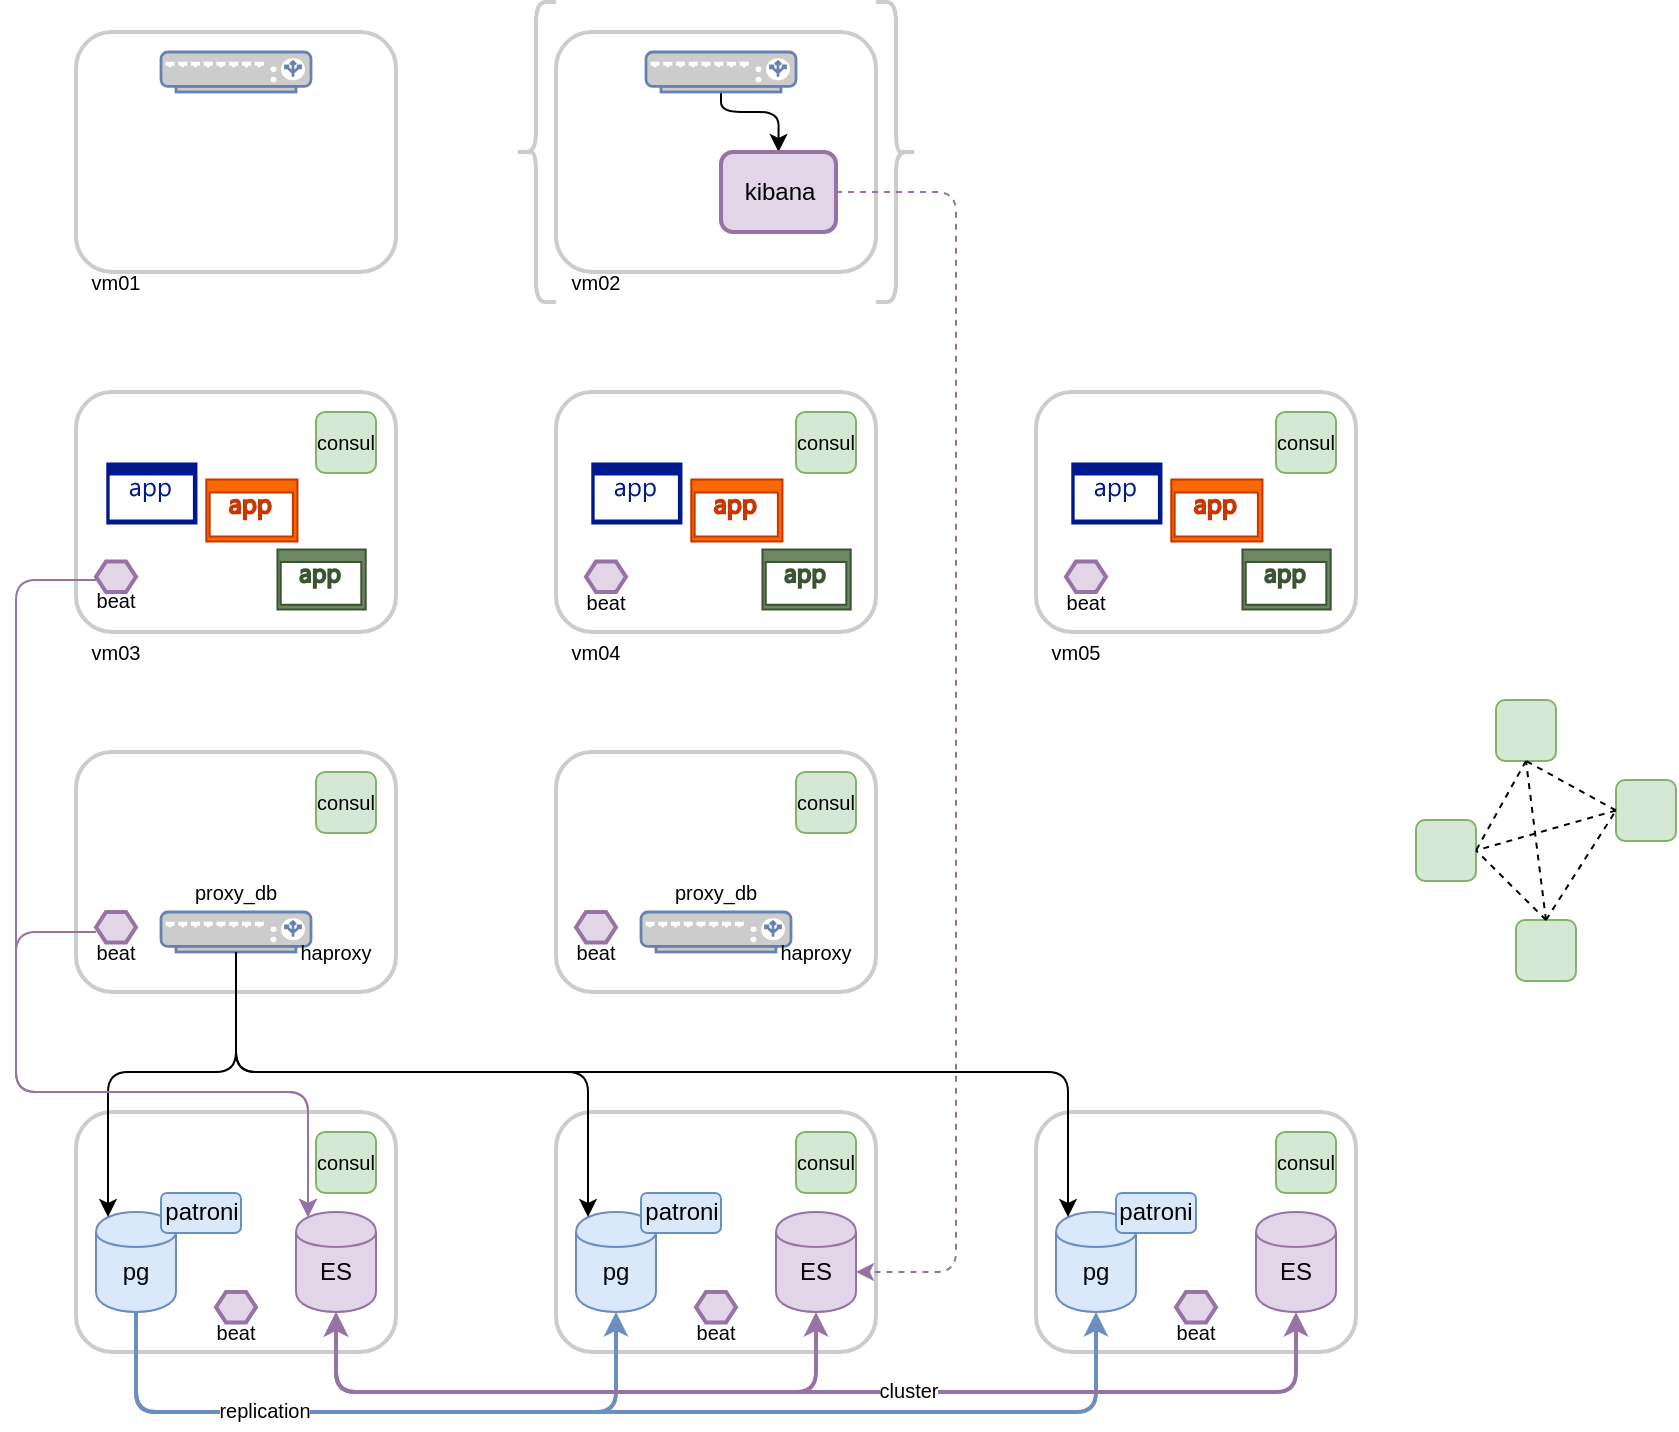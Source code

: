 <mxfile version="13.1.1" type="github">
  <diagram name="Page-1" id="822b0af5-4adb-64df-f703-e8dfc1f81529">
    <mxGraphModel dx="1303" dy="728" grid="1" gridSize="10" guides="1" tooltips="1" connect="1" arrows="1" fold="1" page="1" pageScale="1" pageWidth="1169" pageHeight="827" background="#ffffff" math="0" shadow="0">
      <root>
        <mxCell id="0" />
        <mxCell id="1" parent="0" />
        <mxCell id="hL3f7U12DdkOKfvxl-o4-4" value="" style="rounded=1;whiteSpace=wrap;html=1;strokeColor=#CCCCCC;strokeWidth=2;" parent="1" vertex="1">
          <mxGeometry x="320" y="80" width="160" height="120" as="geometry" />
        </mxCell>
        <mxCell id="hL3f7U12DdkOKfvxl-o4-8" value="" style="rounded=1;whiteSpace=wrap;html=1;strokeWidth=2;strokeColor=#CCCCCC;" parent="1" vertex="1">
          <mxGeometry x="80" y="80" width="160" height="120" as="geometry" />
        </mxCell>
        <mxCell id="hL3f7U12DdkOKfvxl-o4-9" value="" style="rounded=1;whiteSpace=wrap;html=1;strokeColor=#CCCCCC;strokeWidth=2;" parent="1" vertex="1">
          <mxGeometry x="80" y="260" width="160" height="120" as="geometry" />
        </mxCell>
        <mxCell id="hL3f7U12DdkOKfvxl-o4-10" value="" style="rounded=1;whiteSpace=wrap;html=1;strokeColor=#CCCCCC;strokeWidth=2;" parent="1" vertex="1">
          <mxGeometry x="320" y="260" width="160" height="120" as="geometry" />
        </mxCell>
        <mxCell id="hL3f7U12DdkOKfvxl-o4-11" value="" style="rounded=1;whiteSpace=wrap;html=1;strokeWidth=2;strokeColor=#CCCCCC;" parent="1" vertex="1">
          <mxGeometry x="80" y="440" width="160" height="120" as="geometry" />
        </mxCell>
        <mxCell id="hL3f7U12DdkOKfvxl-o4-13" value="" style="rounded=1;whiteSpace=wrap;html=1;strokeColor=#CCCCCC;strokeWidth=2;" parent="1" vertex="1">
          <mxGeometry x="80" y="620" width="160" height="120" as="geometry" />
        </mxCell>
        <mxCell id="hL3f7U12DdkOKfvxl-o4-14" value="" style="rounded=1;whiteSpace=wrap;html=1;strokeWidth=2;strokeColor=#CCCCCC;" parent="1" vertex="1">
          <mxGeometry x="320" y="620" width="160" height="120" as="geometry" />
        </mxCell>
        <mxCell id="hL3f7U12DdkOKfvxl-o4-15" value="" style="rounded=1;whiteSpace=wrap;html=1;strokeColor=#CCCCCC;strokeWidth=2;" parent="1" vertex="1">
          <mxGeometry x="560" y="620" width="160" height="120" as="geometry" />
        </mxCell>
        <mxCell id="hL3f7U12DdkOKfvxl-o4-18" value="" style="rounded=1;whiteSpace=wrap;html=1;strokeColor=#CCCCCC;strokeWidth=2;" parent="1" vertex="1">
          <mxGeometry x="320" y="440" width="160" height="120" as="geometry" />
        </mxCell>
        <mxCell id="hL3f7U12DdkOKfvxl-o4-28" value="" style="rounded=1;whiteSpace=wrap;html=1;fillColor=#d5e8d4;strokeColor=#82b366;" parent="1" vertex="1">
          <mxGeometry x="200" y="450" width="30" height="30.45" as="geometry" />
        </mxCell>
        <mxCell id="hL3f7U12DdkOKfvxl-o4-30" value="" style="rounded=1;whiteSpace=wrap;html=1;fillColor=#d5e8d4;strokeColor=#82b366;" parent="1" vertex="1">
          <mxGeometry x="440" y="450" width="30" height="30.45" as="geometry" />
        </mxCell>
        <mxCell id="hL3f7U12DdkOKfvxl-o4-31" value="" style="rounded=1;whiteSpace=wrap;html=1;fillColor=#d5e8d4;strokeColor=#82b366;" parent="1" vertex="1">
          <mxGeometry x="440" y="270" width="30" height="30.45" as="geometry" />
        </mxCell>
        <mxCell id="hL3f7U12DdkOKfvxl-o4-32" value="" style="rounded=1;whiteSpace=wrap;html=1;fillColor=#d5e8d4;strokeColor=#82b366;" parent="1" vertex="1">
          <mxGeometry x="200" y="270" width="30" height="30.45" as="geometry" />
        </mxCell>
        <mxCell id="hL3f7U12DdkOKfvxl-o4-33" value="" style="rounded=1;whiteSpace=wrap;html=1;fillColor=#d5e8d4;strokeColor=#82b366;" parent="1" vertex="1">
          <mxGeometry x="200" y="630" width="30" height="30.45" as="geometry" />
        </mxCell>
        <mxCell id="hL3f7U12DdkOKfvxl-o4-34" value="" style="rounded=1;whiteSpace=wrap;html=1;fillColor=#d5e8d4;strokeColor=#82b366;" parent="1" vertex="1">
          <mxGeometry x="440" y="630" width="30" height="30.45" as="geometry" />
        </mxCell>
        <mxCell id="hL3f7U12DdkOKfvxl-o4-35" value="" style="rounded=1;whiteSpace=wrap;html=1;fillColor=#d5e8d4;strokeColor=#82b366;" parent="1" vertex="1">
          <mxGeometry x="680" y="630" width="30" height="30.45" as="geometry" />
        </mxCell>
        <mxCell id="hL3f7U12DdkOKfvxl-o4-36" value="" style="shape=cylinder;whiteSpace=wrap;html=1;boundedLbl=1;backgroundOutline=1;fillColor=#dae8fc;strokeColor=#6c8ebf;" parent="1" vertex="1">
          <mxGeometry x="330" y="670" width="40" height="50" as="geometry" />
        </mxCell>
        <mxCell id="hL3f7U12DdkOKfvxl-o4-37" value="" style="shape=cylinder;whiteSpace=wrap;html=1;boundedLbl=1;backgroundOutline=1;fillColor=#dae8fc;strokeColor=#6c8ebf;" parent="1" vertex="1">
          <mxGeometry x="570" y="670" width="40" height="50" as="geometry" />
        </mxCell>
        <mxCell id="hL3f7U12DdkOKfvxl-o4-59" style="edgeStyle=orthogonalEdgeStyle;rounded=1;orthogonalLoop=1;jettySize=auto;html=1;exitX=0.5;exitY=1;exitDx=0;exitDy=0;entryX=0.5;entryY=1;entryDx=0;entryDy=0;strokeColor=#6c8ebf;strokeWidth=2;fillColor=#dae8fc;" parent="1" source="hL3f7U12DdkOKfvxl-o4-38" target="hL3f7U12DdkOKfvxl-o4-36" edge="1">
          <mxGeometry relative="1" as="geometry">
            <Array as="points">
              <mxPoint x="110" y="770" />
              <mxPoint x="350" y="770" />
            </Array>
          </mxGeometry>
        </mxCell>
        <mxCell id="hL3f7U12DdkOKfvxl-o4-38" value="" style="shape=cylinder;whiteSpace=wrap;html=1;boundedLbl=1;backgroundOutline=1;fillColor=#dae8fc;strokeColor=#6c8ebf;" parent="1" vertex="1">
          <mxGeometry x="90" y="670" width="40" height="50" as="geometry" />
        </mxCell>
        <mxCell id="hL3f7U12DdkOKfvxl-o4-39" value="" style="shape=cylinder;whiteSpace=wrap;html=1;boundedLbl=1;backgroundOutline=1;fillColor=#e1d5e7;strokeColor=#9673a6;" parent="1" vertex="1">
          <mxGeometry x="190" y="670" width="40" height="50" as="geometry" />
        </mxCell>
        <mxCell id="hL3f7U12DdkOKfvxl-o4-40" value="" style="shape=cylinder;whiteSpace=wrap;html=1;boundedLbl=1;backgroundOutline=1;fillColor=#e1d5e7;strokeColor=#9673a6;" parent="1" vertex="1">
          <mxGeometry x="430" y="670" width="40" height="50" as="geometry" />
        </mxCell>
        <mxCell id="hL3f7U12DdkOKfvxl-o4-41" value="" style="shape=cylinder;whiteSpace=wrap;html=1;boundedLbl=1;backgroundOutline=1;fillColor=#e1d5e7;strokeColor=#9673a6;" parent="1" vertex="1">
          <mxGeometry x="670" y="670" width="40" height="50" as="geometry" />
        </mxCell>
        <mxCell id="hL3f7U12DdkOKfvxl-o4-42" value="patroni" style="rounded=1;whiteSpace=wrap;html=1;fillColor=#dae8fc;strokeColor=#6c8ebf;" parent="1" vertex="1">
          <mxGeometry x="122.5" y="660.45" width="40" height="20" as="geometry" />
        </mxCell>
        <mxCell id="hL3f7U12DdkOKfvxl-o4-43" value="patroni" style="rounded=1;whiteSpace=wrap;html=1;fillColor=#dae8fc;strokeColor=#6c8ebf;" parent="1" vertex="1">
          <mxGeometry x="362.5" y="660.45" width="40" height="20" as="geometry" />
        </mxCell>
        <mxCell id="hL3f7U12DdkOKfvxl-o4-44" value="patroni" style="rounded=1;whiteSpace=wrap;html=1;fillColor=#dae8fc;strokeColor=#6c8ebf;" parent="1" vertex="1">
          <mxGeometry x="600" y="660.45" width="40" height="20" as="geometry" />
        </mxCell>
        <mxCell id="hL3f7U12DdkOKfvxl-o4-45" value="" style="fontColor=#0066CC;verticalAlign=top;verticalLabelPosition=bottom;labelPosition=center;align=center;html=1;outlineConnect=0;fillColor=#CCCCCC;strokeColor=#6881B3;gradientColor=none;gradientDirection=north;strokeWidth=2;shape=mxgraph.networks.load_balancer;" parent="1" vertex="1">
          <mxGeometry x="122.5" y="90" width="75" height="20" as="geometry" />
        </mxCell>
        <mxCell id="Z2CJnv1nmDG1hLWm02fg-76" style="edgeStyle=orthogonalEdgeStyle;rounded=1;orthogonalLoop=1;jettySize=auto;html=1;exitX=0.5;exitY=1;exitDx=0;exitDy=0;exitPerimeter=0;entryX=0.5;entryY=0;entryDx=0;entryDy=0;startArrow=none;startFill=0;strokeColor=#000000;strokeWidth=1;fontSize=10;" edge="1" parent="1" source="hL3f7U12DdkOKfvxl-o4-46" target="Z2CJnv1nmDG1hLWm02fg-74">
          <mxGeometry relative="1" as="geometry">
            <Array as="points">
              <mxPoint x="402" y="120" />
              <mxPoint x="431" y="120" />
            </Array>
          </mxGeometry>
        </mxCell>
        <mxCell id="hL3f7U12DdkOKfvxl-o4-46" value="" style="fontColor=#0066CC;verticalAlign=top;verticalLabelPosition=bottom;labelPosition=center;align=center;html=1;outlineConnect=0;fillColor=#CCCCCC;strokeColor=#6881B3;gradientColor=none;gradientDirection=north;strokeWidth=2;shape=mxgraph.networks.load_balancer;" parent="1" vertex="1">
          <mxGeometry x="365" y="90" width="75" height="20" as="geometry" />
        </mxCell>
        <mxCell id="hL3f7U12DdkOKfvxl-o4-47" value="" style="fontColor=#0066CC;verticalAlign=top;verticalLabelPosition=bottom;labelPosition=center;align=center;html=1;outlineConnect=0;fillColor=#CCCCCC;strokeColor=#6881B3;gradientColor=none;gradientDirection=north;strokeWidth=2;shape=mxgraph.networks.load_balancer;" parent="1" vertex="1">
          <mxGeometry x="122.5" y="520" width="75" height="20" as="geometry" />
        </mxCell>
        <mxCell id="hL3f7U12DdkOKfvxl-o4-48" value="" style="fontColor=#0066CC;verticalAlign=top;verticalLabelPosition=bottom;labelPosition=center;align=center;html=1;outlineConnect=0;fillColor=#CCCCCC;strokeColor=#6881B3;gradientColor=none;gradientDirection=north;strokeWidth=2;shape=mxgraph.networks.load_balancer;" parent="1" vertex="1">
          <mxGeometry x="362.5" y="520" width="75" height="20" as="geometry" />
        </mxCell>
        <mxCell id="hL3f7U12DdkOKfvxl-o4-55" value="" style="aspect=fixed;pointerEvents=1;shadow=0;dashed=0;html=1;strokeColor=none;labelPosition=center;verticalLabelPosition=bottom;verticalAlign=top;align=center;fillColor=#00188D;shape=mxgraph.mscae.enterprise.application" parent="1" vertex="1">
          <mxGeometry x="337.64" y="295.22" width="45.59" height="31" as="geometry" />
        </mxCell>
        <mxCell id="hL3f7U12DdkOKfvxl-o4-56" value="" style="aspect=fixed;pointerEvents=1;shadow=0;dashed=0;html=1;strokeColor=#C73500;labelPosition=center;verticalLabelPosition=bottom;verticalAlign=top;align=center;fillColor=#fa6800;shape=mxgraph.mscae.enterprise.application;fontColor=#ffffff;" parent="1" vertex="1">
          <mxGeometry x="387.64" y="303.77" width="45.59" height="31" as="geometry" />
        </mxCell>
        <mxCell id="hL3f7U12DdkOKfvxl-o4-57" value="" style="aspect=fixed;pointerEvents=1;shadow=0;dashed=0;html=1;strokeColor=#3A5431;labelPosition=center;verticalLabelPosition=bottom;verticalAlign=top;align=center;fillColor=#6d8764;shape=mxgraph.mscae.enterprise.application;fontColor=#ffffff;" parent="1" vertex="1">
          <mxGeometry x="423.23" y="338.77" width="44.12" height="30" as="geometry" />
        </mxCell>
        <mxCell id="hL3f7U12DdkOKfvxl-o4-58" value="" style="edgeStyle=segmentEdgeStyle;endArrow=classic;html=1;exitX=0.5;exitY=1;exitDx=0;exitDy=0;entryX=0.5;entryY=1;entryDx=0;entryDy=0;startArrow=classic;startFill=1;fillColor=#e1d5e7;strokeColor=#9673a6;strokeWidth=2;" parent="1" source="hL3f7U12DdkOKfvxl-o4-39" target="hL3f7U12DdkOKfvxl-o4-40" edge="1">
          <mxGeometry width="50" height="50" relative="1" as="geometry">
            <mxPoint x="240" y="870" as="sourcePoint" />
            <mxPoint x="290" y="820" as="targetPoint" />
            <Array as="points">
              <mxPoint x="210" y="760" />
              <mxPoint x="450" y="760" />
            </Array>
          </mxGeometry>
        </mxCell>
        <mxCell id="hL3f7U12DdkOKfvxl-o4-60" value="" style="edgeStyle=segmentEdgeStyle;endArrow=classic;html=1;exitX=0.5;exitY=1;exitDx=0;exitDy=0;entryX=0.5;entryY=1;entryDx=0;entryDy=0;fillColor=#dae8fc;strokeColor=#6c8ebf;strokeWidth=2;" parent="1" source="hL3f7U12DdkOKfvxl-o4-38" target="hL3f7U12DdkOKfvxl-o4-37" edge="1">
          <mxGeometry width="50" height="50" relative="1" as="geometry">
            <mxPoint x="290" y="630" as="sourcePoint" />
            <mxPoint x="340" y="580" as="targetPoint" />
            <Array as="points">
              <mxPoint x="110" y="770" />
              <mxPoint x="590" y="770" />
            </Array>
          </mxGeometry>
        </mxCell>
        <mxCell id="Z2CJnv1nmDG1hLWm02fg-52" value="replication" style="edgeLabel;html=1;align=center;verticalAlign=middle;resizable=0;points=[];fontSize=10;" vertex="1" connectable="0" parent="hL3f7U12DdkOKfvxl-o4-60">
          <mxGeometry x="-0.607" y="1" relative="1" as="geometry">
            <mxPoint as="offset" />
          </mxGeometry>
        </mxCell>
        <mxCell id="hL3f7U12DdkOKfvxl-o4-61" value="" style="edgeStyle=segmentEdgeStyle;endArrow=classic;html=1;exitX=0.5;exitY=1;exitDx=0;exitDy=0;entryX=0.5;entryY=1;entryDx=0;entryDy=0;startArrow=classic;startFill=1;fillColor=#e1d5e7;strokeColor=#9673a6;strokeWidth=2;" parent="1" source="hL3f7U12DdkOKfvxl-o4-39" target="hL3f7U12DdkOKfvxl-o4-41" edge="1">
          <mxGeometry width="50" height="50" relative="1" as="geometry">
            <mxPoint x="180" y="730" as="sourcePoint" />
            <mxPoint x="420" y="730" as="targetPoint" />
            <Array as="points">
              <mxPoint x="210" y="760" />
              <mxPoint x="690" y="760" />
            </Array>
          </mxGeometry>
        </mxCell>
        <mxCell id="Z2CJnv1nmDG1hLWm02fg-53" value="cluster" style="edgeLabel;html=1;align=center;verticalAlign=middle;resizable=0;points=[];fontSize=10;" vertex="1" connectable="0" parent="hL3f7U12DdkOKfvxl-o4-61">
          <mxGeometry x="0.164" y="1" relative="1" as="geometry">
            <mxPoint as="offset" />
          </mxGeometry>
        </mxCell>
        <mxCell id="Z2CJnv1nmDG1hLWm02fg-2" value="" style="edgeStyle=elbowEdgeStyle;elbow=vertical;endArrow=classic;html=1;strokeColor=#000000;strokeWidth=1;entryX=0.15;entryY=0.05;entryDx=0;entryDy=0;entryPerimeter=0;" edge="1" parent="1" target="hL3f7U12DdkOKfvxl-o4-38">
          <mxGeometry width="50" height="50" relative="1" as="geometry">
            <mxPoint x="160" y="540" as="sourcePoint" />
            <mxPoint x="380" y="580" as="targetPoint" />
            <Array as="points">
              <mxPoint x="230" y="600" />
            </Array>
          </mxGeometry>
        </mxCell>
        <mxCell id="Z2CJnv1nmDG1hLWm02fg-3" value="" style="edgeStyle=elbowEdgeStyle;elbow=vertical;endArrow=classic;html=1;strokeColor=#000000;strokeWidth=1;entryX=0.15;entryY=0.05;entryDx=0;entryDy=0;entryPerimeter=0;" edge="1" parent="1" source="hL3f7U12DdkOKfvxl-o4-47" target="hL3f7U12DdkOKfvxl-o4-36">
          <mxGeometry width="50" height="50" relative="1" as="geometry">
            <mxPoint x="140" y="550" as="sourcePoint" />
            <mxPoint x="106" y="682.5" as="targetPoint" />
            <Array as="points">
              <mxPoint x="250" y="600" />
            </Array>
          </mxGeometry>
        </mxCell>
        <mxCell id="Z2CJnv1nmDG1hLWm02fg-4" value="" style="edgeStyle=elbowEdgeStyle;elbow=vertical;endArrow=classic;html=1;strokeColor=#000000;strokeWidth=1;entryX=0.15;entryY=0.05;entryDx=0;entryDy=0;entryPerimeter=0;" edge="1" parent="1" target="hL3f7U12DdkOKfvxl-o4-37">
          <mxGeometry width="50" height="50" relative="1" as="geometry">
            <mxPoint x="160" y="540" as="sourcePoint" />
            <mxPoint x="346" y="682.5" as="targetPoint" />
            <Array as="points">
              <mxPoint x="370" y="600" />
            </Array>
          </mxGeometry>
        </mxCell>
        <mxCell id="Z2CJnv1nmDG1hLWm02fg-5" value="" style="rounded=1;whiteSpace=wrap;html=1;fillColor=#d5e8d4;strokeColor=#82b366;" vertex="1" parent="1">
          <mxGeometry x="790" y="414" width="30" height="30.45" as="geometry" />
        </mxCell>
        <mxCell id="Z2CJnv1nmDG1hLWm02fg-6" value="" style="rounded=1;whiteSpace=wrap;html=1;fillColor=#d5e8d4;strokeColor=#82b366;" vertex="1" parent="1">
          <mxGeometry x="750" y="474" width="30" height="30.45" as="geometry" />
        </mxCell>
        <mxCell id="Z2CJnv1nmDG1hLWm02fg-7" value="" style="rounded=1;whiteSpace=wrap;html=1;fillColor=#d5e8d4;strokeColor=#82b366;" vertex="1" parent="1">
          <mxGeometry x="800" y="524" width="30" height="30.45" as="geometry" />
        </mxCell>
        <mxCell id="Z2CJnv1nmDG1hLWm02fg-8" value="" style="rounded=1;whiteSpace=wrap;html=1;fillColor=#d5e8d4;strokeColor=#82b366;" vertex="1" parent="1">
          <mxGeometry x="850" y="454.0" width="30" height="30.45" as="geometry" />
        </mxCell>
        <mxCell id="Z2CJnv1nmDG1hLWm02fg-9" value="" style="endArrow=none;dashed=1;html=1;strokeColor=#000000;strokeWidth=1;exitX=0.5;exitY=1;exitDx=0;exitDy=0;entryX=1;entryY=0.5;entryDx=0;entryDy=0;" edge="1" parent="1" source="Z2CJnv1nmDG1hLWm02fg-5" target="Z2CJnv1nmDG1hLWm02fg-6">
          <mxGeometry width="50" height="50" relative="1" as="geometry">
            <mxPoint x="540" y="564" as="sourcePoint" />
            <mxPoint x="650" y="524" as="targetPoint" />
          </mxGeometry>
        </mxCell>
        <mxCell id="Z2CJnv1nmDG1hLWm02fg-10" value="" style="endArrow=none;dashed=1;html=1;strokeColor=#000000;strokeWidth=1;exitX=0.5;exitY=0;exitDx=0;exitDy=0;entryX=1;entryY=0.5;entryDx=0;entryDy=0;" edge="1" parent="1" source="Z2CJnv1nmDG1hLWm02fg-7" target="Z2CJnv1nmDG1hLWm02fg-6">
          <mxGeometry width="50" height="50" relative="1" as="geometry">
            <mxPoint x="835" y="484" as="sourcePoint" />
            <mxPoint x="780" y="508.775" as="targetPoint" />
          </mxGeometry>
        </mxCell>
        <mxCell id="Z2CJnv1nmDG1hLWm02fg-11" value="" style="endArrow=none;dashed=1;html=1;strokeColor=#000000;strokeWidth=1;exitX=0.5;exitY=0;exitDx=0;exitDy=0;entryX=0;entryY=0.5;entryDx=0;entryDy=0;" edge="1" parent="1" source="Z2CJnv1nmDG1hLWm02fg-7" target="Z2CJnv1nmDG1hLWm02fg-8">
          <mxGeometry width="50" height="50" relative="1" as="geometry">
            <mxPoint x="805" y="564.45" as="sourcePoint" />
            <mxPoint x="780" y="508.775" as="targetPoint" />
          </mxGeometry>
        </mxCell>
        <mxCell id="Z2CJnv1nmDG1hLWm02fg-12" value="" style="endArrow=none;dashed=1;html=1;strokeColor=#000000;strokeWidth=1;exitX=0;exitY=0.5;exitDx=0;exitDy=0;entryX=0.5;entryY=1;entryDx=0;entryDy=0;" edge="1" parent="1" source="Z2CJnv1nmDG1hLWm02fg-8" target="Z2CJnv1nmDG1hLWm02fg-5">
          <mxGeometry width="50" height="50" relative="1" as="geometry">
            <mxPoint x="805" y="564.45" as="sourcePoint" />
            <mxPoint x="860" y="539.225" as="targetPoint" />
          </mxGeometry>
        </mxCell>
        <mxCell id="Z2CJnv1nmDG1hLWm02fg-13" value="" style="endArrow=none;dashed=1;html=1;strokeColor=#000000;strokeWidth=1;exitX=0.5;exitY=0;exitDx=0;exitDy=0;entryX=0.5;entryY=1;entryDx=0;entryDy=0;" edge="1" parent="1" source="Z2CJnv1nmDG1hLWm02fg-7" target="Z2CJnv1nmDG1hLWm02fg-5">
          <mxGeometry width="50" height="50" relative="1" as="geometry">
            <mxPoint x="860" y="539.225" as="sourcePoint" />
            <mxPoint x="835" y="484" as="targetPoint" />
          </mxGeometry>
        </mxCell>
        <mxCell id="Z2CJnv1nmDG1hLWm02fg-14" value="" style="endArrow=none;dashed=1;html=1;strokeColor=#000000;strokeWidth=1;exitX=0;exitY=0.5;exitDx=0;exitDy=0;entryX=1;entryY=0.5;entryDx=0;entryDy=0;" edge="1" parent="1" source="Z2CJnv1nmDG1hLWm02fg-8" target="Z2CJnv1nmDG1hLWm02fg-6">
          <mxGeometry width="50" height="50" relative="1" as="geometry">
            <mxPoint x="805" y="564.45" as="sourcePoint" />
            <mxPoint x="835" y="484" as="targetPoint" />
          </mxGeometry>
        </mxCell>
        <mxCell id="Z2CJnv1nmDG1hLWm02fg-15" value="pg" style="text;html=1;strokeColor=none;fillColor=none;align=center;verticalAlign=middle;whiteSpace=wrap;rounded=0;" vertex="1" parent="1">
          <mxGeometry x="90" y="690" width="40" height="20" as="geometry" />
        </mxCell>
        <mxCell id="Z2CJnv1nmDG1hLWm02fg-16" value="ES" style="text;html=1;strokeColor=none;fillColor=none;align=center;verticalAlign=middle;whiteSpace=wrap;rounded=0;" vertex="1" parent="1">
          <mxGeometry x="190" y="690" width="40" height="20" as="geometry" />
        </mxCell>
        <mxCell id="Z2CJnv1nmDG1hLWm02fg-17" value="ES" style="text;html=1;strokeColor=none;fillColor=none;align=center;verticalAlign=middle;whiteSpace=wrap;rounded=0;" vertex="1" parent="1">
          <mxGeometry x="430" y="690" width="40" height="20" as="geometry" />
        </mxCell>
        <mxCell id="Z2CJnv1nmDG1hLWm02fg-18" value="pg" style="text;html=1;strokeColor=none;fillColor=none;align=center;verticalAlign=middle;whiteSpace=wrap;rounded=0;" vertex="1" parent="1">
          <mxGeometry x="330" y="690" width="40" height="20" as="geometry" />
        </mxCell>
        <mxCell id="Z2CJnv1nmDG1hLWm02fg-19" value="pg" style="text;html=1;strokeColor=none;fillColor=none;align=center;verticalAlign=middle;whiteSpace=wrap;rounded=0;" vertex="1" parent="1">
          <mxGeometry x="570" y="690" width="40" height="20" as="geometry" />
        </mxCell>
        <mxCell id="Z2CJnv1nmDG1hLWm02fg-20" value="ES" style="text;html=1;strokeColor=none;fillColor=none;align=center;verticalAlign=middle;whiteSpace=wrap;rounded=0;" vertex="1" parent="1">
          <mxGeometry x="670" y="690" width="40" height="20" as="geometry" />
        </mxCell>
        <mxCell id="Z2CJnv1nmDG1hLWm02fg-21" value="consul" style="text;html=1;strokeColor=none;fillColor=none;align=center;verticalAlign=middle;whiteSpace=wrap;rounded=0;fontSize=10;" vertex="1" parent="1">
          <mxGeometry x="195" y="635.23" width="40" height="20" as="geometry" />
        </mxCell>
        <mxCell id="Z2CJnv1nmDG1hLWm02fg-22" value="consul" style="text;html=1;strokeColor=none;fillColor=none;align=center;verticalAlign=middle;whiteSpace=wrap;rounded=0;fontSize=10;" vertex="1" parent="1">
          <mxGeometry x="435" y="635.23" width="40" height="20" as="geometry" />
        </mxCell>
        <mxCell id="Z2CJnv1nmDG1hLWm02fg-23" value="consul" style="text;html=1;strokeColor=none;fillColor=none;align=center;verticalAlign=middle;whiteSpace=wrap;rounded=0;fontSize=10;" vertex="1" parent="1">
          <mxGeometry x="675" y="635.23" width="40" height="20" as="geometry" />
        </mxCell>
        <mxCell id="Z2CJnv1nmDG1hLWm02fg-24" value="consul" style="text;html=1;strokeColor=none;fillColor=none;align=center;verticalAlign=middle;whiteSpace=wrap;rounded=0;fontSize=10;" vertex="1" parent="1">
          <mxGeometry x="435" y="455.22" width="40" height="20" as="geometry" />
        </mxCell>
        <mxCell id="Z2CJnv1nmDG1hLWm02fg-25" value="consul" style="text;html=1;strokeColor=none;fillColor=none;align=center;verticalAlign=middle;whiteSpace=wrap;rounded=0;fontSize=10;" vertex="1" parent="1">
          <mxGeometry x="195" y="455.22" width="40" height="20" as="geometry" />
        </mxCell>
        <mxCell id="Z2CJnv1nmDG1hLWm02fg-26" value="consul" style="text;html=1;strokeColor=none;fillColor=none;align=center;verticalAlign=middle;whiteSpace=wrap;rounded=0;fontSize=10;" vertex="1" parent="1">
          <mxGeometry x="195" y="275.22" width="40" height="20" as="geometry" />
        </mxCell>
        <mxCell id="Z2CJnv1nmDG1hLWm02fg-27" value="consul" style="text;html=1;strokeColor=none;fillColor=none;align=center;verticalAlign=middle;whiteSpace=wrap;rounded=0;fontSize=10;" vertex="1" parent="1">
          <mxGeometry x="435" y="275.22" width="40" height="20" as="geometry" />
        </mxCell>
        <mxCell id="Z2CJnv1nmDG1hLWm02fg-28" value="haproxy" style="text;html=1;strokeColor=none;fillColor=none;align=center;verticalAlign=middle;whiteSpace=wrap;rounded=0;fontSize=10;" vertex="1" parent="1">
          <mxGeometry x="430" y="530" width="40" height="20" as="geometry" />
        </mxCell>
        <mxCell id="Z2CJnv1nmDG1hLWm02fg-29" value="haproxy" style="text;html=1;strokeColor=none;fillColor=none;align=center;verticalAlign=middle;whiteSpace=wrap;rounded=0;fontSize=10;" vertex="1" parent="1">
          <mxGeometry x="190" y="530" width="40" height="20" as="geometry" />
        </mxCell>
        <mxCell id="Z2CJnv1nmDG1hLWm02fg-30" value="" style="shape=hexagon;perimeter=hexagonPerimeter2;whiteSpace=wrap;html=1;strokeColor=#9673a6;strokeWidth=2;fontSize=10;fillColor=#e1d5e7;" vertex="1" parent="1">
          <mxGeometry x="330" y="520" width="20" height="15.22" as="geometry" />
        </mxCell>
        <mxCell id="Z2CJnv1nmDG1hLWm02fg-31" value="" style="shape=hexagon;perimeter=hexagonPerimeter2;whiteSpace=wrap;html=1;strokeColor=#9673a6;strokeWidth=2;fontSize=10;fillColor=#e1d5e7;" vertex="1" parent="1">
          <mxGeometry x="90" y="520" width="20" height="15.22" as="geometry" />
        </mxCell>
        <mxCell id="Z2CJnv1nmDG1hLWm02fg-32" value="" style="shape=hexagon;perimeter=hexagonPerimeter2;whiteSpace=wrap;html=1;strokeColor=#9673a6;strokeWidth=2;fontSize=10;fillColor=#e1d5e7;" vertex="1" parent="1">
          <mxGeometry x="335" y="344.78" width="20" height="15.22" as="geometry" />
        </mxCell>
        <mxCell id="Z2CJnv1nmDG1hLWm02fg-33" value="" style="shape=hexagon;perimeter=hexagonPerimeter2;whiteSpace=wrap;html=1;strokeColor=#9673a6;strokeWidth=2;fontSize=10;fillColor=#e1d5e7;" vertex="1" parent="1">
          <mxGeometry x="90" y="344.78" width="20" height="15.22" as="geometry" />
        </mxCell>
        <mxCell id="Z2CJnv1nmDG1hLWm02fg-34" value="" style="shape=hexagon;perimeter=hexagonPerimeter2;whiteSpace=wrap;html=1;strokeColor=#9673a6;strokeWidth=2;fontSize=10;fillColor=#e1d5e7;" vertex="1" parent="1">
          <mxGeometry x="150" y="710" width="20" height="15.22" as="geometry" />
        </mxCell>
        <mxCell id="Z2CJnv1nmDG1hLWm02fg-35" value="" style="shape=hexagon;perimeter=hexagonPerimeter2;whiteSpace=wrap;html=1;strokeColor=#9673a6;strokeWidth=2;fontSize=10;fillColor=#e1d5e7;" vertex="1" parent="1">
          <mxGeometry x="390" y="710" width="20" height="15.22" as="geometry" />
        </mxCell>
        <mxCell id="Z2CJnv1nmDG1hLWm02fg-36" value="" style="shape=hexagon;perimeter=hexagonPerimeter2;whiteSpace=wrap;html=1;strokeColor=#9673a6;strokeWidth=2;fontSize=10;fillColor=#e1d5e7;" vertex="1" parent="1">
          <mxGeometry x="630" y="710" width="20" height="15.22" as="geometry" />
        </mxCell>
        <mxCell id="Z2CJnv1nmDG1hLWm02fg-37" value="beat" style="text;html=1;strokeColor=none;fillColor=none;align=center;verticalAlign=middle;whiteSpace=wrap;rounded=0;fontSize=10;" vertex="1" parent="1">
          <mxGeometry x="325" y="355.23" width="40" height="20" as="geometry" />
        </mxCell>
        <mxCell id="Z2CJnv1nmDG1hLWm02fg-38" value="beat" style="text;html=1;strokeColor=none;fillColor=none;align=center;verticalAlign=middle;whiteSpace=wrap;rounded=0;fontSize=10;" vertex="1" parent="1">
          <mxGeometry x="80" y="354" width="40" height="20" as="geometry" />
        </mxCell>
        <mxCell id="Z2CJnv1nmDG1hLWm02fg-39" value="beat" style="text;html=1;strokeColor=none;fillColor=none;align=center;verticalAlign=middle;whiteSpace=wrap;rounded=0;fontSize=10;" vertex="1" parent="1">
          <mxGeometry x="80" y="530" width="40" height="20" as="geometry" />
        </mxCell>
        <mxCell id="Z2CJnv1nmDG1hLWm02fg-40" value="beat" style="text;html=1;strokeColor=none;fillColor=none;align=center;verticalAlign=middle;whiteSpace=wrap;rounded=0;fontSize=10;" vertex="1" parent="1">
          <mxGeometry x="320" y="530" width="40" height="20" as="geometry" />
        </mxCell>
        <mxCell id="Z2CJnv1nmDG1hLWm02fg-41" value="beat" style="text;html=1;strokeColor=none;fillColor=none;align=center;verticalAlign=middle;whiteSpace=wrap;rounded=0;fontSize=10;" vertex="1" parent="1">
          <mxGeometry x="140" y="720" width="40" height="20" as="geometry" />
        </mxCell>
        <mxCell id="Z2CJnv1nmDG1hLWm02fg-42" value="beat" style="text;html=1;strokeColor=none;fillColor=none;align=center;verticalAlign=middle;whiteSpace=wrap;rounded=0;fontSize=10;" vertex="1" parent="1">
          <mxGeometry x="380" y="720" width="40" height="20" as="geometry" />
        </mxCell>
        <mxCell id="Z2CJnv1nmDG1hLWm02fg-43" value="beat" style="text;html=1;strokeColor=none;fillColor=none;align=center;verticalAlign=middle;whiteSpace=wrap;rounded=0;fontSize=10;" vertex="1" parent="1">
          <mxGeometry x="620" y="720" width="40" height="20" as="geometry" />
        </mxCell>
        <mxCell id="Z2CJnv1nmDG1hLWm02fg-50" value="" style="edgeStyle=segmentEdgeStyle;endArrow=classic;html=1;strokeColor=#9673a6;strokeWidth=1;fontSize=10;exitX=0.25;exitY=0;exitDx=0;exitDy=0;entryX=0.15;entryY=0.05;entryDx=0;entryDy=0;entryPerimeter=0;fillColor=#e1d5e7;" edge="1" parent="1" source="Z2CJnv1nmDG1hLWm02fg-38" target="hL3f7U12DdkOKfvxl-o4-39">
          <mxGeometry width="50" height="50" relative="1" as="geometry">
            <mxPoint y="560" as="sourcePoint" />
            <mxPoint x="50" y="510" as="targetPoint" />
            <Array as="points">
              <mxPoint x="50" y="354" />
              <mxPoint x="50" y="610" />
              <mxPoint x="196" y="610" />
            </Array>
          </mxGeometry>
        </mxCell>
        <mxCell id="Z2CJnv1nmDG1hLWm02fg-51" value="" style="edgeStyle=segmentEdgeStyle;endArrow=classic;html=1;strokeColor=#9673a6;strokeWidth=1;fontSize=10;exitX=0.25;exitY=0;exitDx=0;exitDy=0;entryX=0.15;entryY=0.05;entryDx=0;entryDy=0;entryPerimeter=0;fillColor=#e1d5e7;" edge="1" parent="1" source="Z2CJnv1nmDG1hLWm02fg-39" target="hL3f7U12DdkOKfvxl-o4-39">
          <mxGeometry width="50" height="50" relative="1" as="geometry">
            <mxPoint x="100" y="364" as="sourcePoint" />
            <mxPoint x="206" y="682.5" as="targetPoint" />
            <Array as="points">
              <mxPoint x="50" y="530" />
              <mxPoint x="50" y="610" />
              <mxPoint x="196" y="610" />
            </Array>
          </mxGeometry>
        </mxCell>
        <mxCell id="Z2CJnv1nmDG1hLWm02fg-54" value="proxy_db" style="text;html=1;strokeColor=none;fillColor=none;align=center;verticalAlign=middle;whiteSpace=wrap;rounded=0;fontSize=10;" vertex="1" parent="1">
          <mxGeometry x="380" y="500" width="40" height="20" as="geometry" />
        </mxCell>
        <mxCell id="Z2CJnv1nmDG1hLWm02fg-55" value="proxy_db" style="text;html=1;strokeColor=none;fillColor=none;align=center;verticalAlign=middle;whiteSpace=wrap;rounded=0;fontSize=10;" vertex="1" parent="1">
          <mxGeometry x="140" y="500" width="40" height="20" as="geometry" />
        </mxCell>
        <mxCell id="Z2CJnv1nmDG1hLWm02fg-56" value="" style="aspect=fixed;pointerEvents=1;shadow=0;dashed=0;html=1;strokeColor=none;labelPosition=center;verticalLabelPosition=bottom;verticalAlign=top;align=center;fillColor=#00188D;shape=mxgraph.mscae.enterprise.application" vertex="1" parent="1">
          <mxGeometry x="95.14" y="295.22" width="45.59" height="31" as="geometry" />
        </mxCell>
        <mxCell id="Z2CJnv1nmDG1hLWm02fg-57" value="" style="aspect=fixed;pointerEvents=1;shadow=0;dashed=0;html=1;strokeColor=#C73500;labelPosition=center;verticalLabelPosition=bottom;verticalAlign=top;align=center;fillColor=#fa6800;shape=mxgraph.mscae.enterprise.application;fontColor=#ffffff;" vertex="1" parent="1">
          <mxGeometry x="145.14" y="303.77" width="45.59" height="31" as="geometry" />
        </mxCell>
        <mxCell id="Z2CJnv1nmDG1hLWm02fg-58" value="" style="aspect=fixed;pointerEvents=1;shadow=0;dashed=0;html=1;strokeColor=#3A5431;labelPosition=center;verticalLabelPosition=bottom;verticalAlign=top;align=center;fillColor=#6d8764;shape=mxgraph.mscae.enterprise.application;fontColor=#ffffff;" vertex="1" parent="1">
          <mxGeometry x="180.73" y="338.77" width="44.12" height="30" as="geometry" />
        </mxCell>
        <mxCell id="Z2CJnv1nmDG1hLWm02fg-59" value="" style="shape=curlyBracket;whiteSpace=wrap;html=1;rounded=1;strokeColor=#CCCCCC;strokeWidth=2;fontSize=10;" vertex="1" parent="1">
          <mxGeometry x="300" y="65" width="20" height="150" as="geometry" />
        </mxCell>
        <mxCell id="Z2CJnv1nmDG1hLWm02fg-60" value="" style="shape=curlyBracket;whiteSpace=wrap;html=1;rounded=1;strokeColor=#CCCCCC;strokeWidth=2;fontSize=10;rotation=-180;" vertex="1" parent="1">
          <mxGeometry x="480" y="65" width="20" height="150" as="geometry" />
        </mxCell>
        <mxCell id="Z2CJnv1nmDG1hLWm02fg-61" value="" style="rounded=1;whiteSpace=wrap;html=1;strokeColor=#CCCCCC;strokeWidth=2;" vertex="1" parent="1">
          <mxGeometry x="560" y="260" width="160" height="120" as="geometry" />
        </mxCell>
        <mxCell id="Z2CJnv1nmDG1hLWm02fg-62" value="" style="rounded=1;whiteSpace=wrap;html=1;fillColor=#d5e8d4;strokeColor=#82b366;" vertex="1" parent="1">
          <mxGeometry x="680" y="270" width="30" height="30.45" as="geometry" />
        </mxCell>
        <mxCell id="Z2CJnv1nmDG1hLWm02fg-63" value="" style="aspect=fixed;pointerEvents=1;shadow=0;dashed=0;html=1;strokeColor=none;labelPosition=center;verticalLabelPosition=bottom;verticalAlign=top;align=center;fillColor=#00188D;shape=mxgraph.mscae.enterprise.application" vertex="1" parent="1">
          <mxGeometry x="577.64" y="295.22" width="45.59" height="31" as="geometry" />
        </mxCell>
        <mxCell id="Z2CJnv1nmDG1hLWm02fg-64" value="" style="aspect=fixed;pointerEvents=1;shadow=0;dashed=0;html=1;strokeColor=#C73500;labelPosition=center;verticalLabelPosition=bottom;verticalAlign=top;align=center;fillColor=#fa6800;shape=mxgraph.mscae.enterprise.application;fontColor=#ffffff;" vertex="1" parent="1">
          <mxGeometry x="627.64" y="303.77" width="45.59" height="31" as="geometry" />
        </mxCell>
        <mxCell id="Z2CJnv1nmDG1hLWm02fg-65" value="" style="aspect=fixed;pointerEvents=1;shadow=0;dashed=0;html=1;strokeColor=#3A5431;labelPosition=center;verticalLabelPosition=bottom;verticalAlign=top;align=center;fillColor=#6d8764;shape=mxgraph.mscae.enterprise.application;fontColor=#ffffff;" vertex="1" parent="1">
          <mxGeometry x="663.23" y="338.77" width="44.12" height="30" as="geometry" />
        </mxCell>
        <mxCell id="Z2CJnv1nmDG1hLWm02fg-66" value="consul" style="text;html=1;strokeColor=none;fillColor=none;align=center;verticalAlign=middle;whiteSpace=wrap;rounded=0;fontSize=10;" vertex="1" parent="1">
          <mxGeometry x="675" y="275.22" width="40" height="20" as="geometry" />
        </mxCell>
        <mxCell id="Z2CJnv1nmDG1hLWm02fg-67" value="" style="shape=hexagon;perimeter=hexagonPerimeter2;whiteSpace=wrap;html=1;strokeColor=#9673a6;strokeWidth=2;fontSize=10;fillColor=#e1d5e7;" vertex="1" parent="1">
          <mxGeometry x="575" y="344.78" width="20" height="15.22" as="geometry" />
        </mxCell>
        <mxCell id="Z2CJnv1nmDG1hLWm02fg-68" value="beat" style="text;html=1;strokeColor=none;fillColor=none;align=center;verticalAlign=middle;whiteSpace=wrap;rounded=0;fontSize=10;" vertex="1" parent="1">
          <mxGeometry x="565" y="355.23" width="40" height="20" as="geometry" />
        </mxCell>
        <mxCell id="Z2CJnv1nmDG1hLWm02fg-69" value="vm01" style="text;html=1;strokeColor=none;fillColor=none;align=center;verticalAlign=middle;whiteSpace=wrap;rounded=0;fontSize=10;" vertex="1" parent="1">
          <mxGeometry x="80" y="195" width="40" height="20" as="geometry" />
        </mxCell>
        <mxCell id="Z2CJnv1nmDG1hLWm02fg-70" value="vm02" style="text;html=1;strokeColor=none;fillColor=none;align=center;verticalAlign=middle;whiteSpace=wrap;rounded=0;fontSize=10;" vertex="1" parent="1">
          <mxGeometry x="320" y="195" width="40" height="20" as="geometry" />
        </mxCell>
        <mxCell id="Z2CJnv1nmDG1hLWm02fg-71" value="vm03" style="text;html=1;strokeColor=none;fillColor=none;align=center;verticalAlign=middle;whiteSpace=wrap;rounded=0;fontSize=10;" vertex="1" parent="1">
          <mxGeometry x="80" y="380" width="40" height="20" as="geometry" />
        </mxCell>
        <mxCell id="Z2CJnv1nmDG1hLWm02fg-72" value="vm04" style="text;html=1;strokeColor=none;fillColor=none;align=center;verticalAlign=middle;whiteSpace=wrap;rounded=0;fontSize=10;" vertex="1" parent="1">
          <mxGeometry x="320" y="380" width="40" height="20" as="geometry" />
        </mxCell>
        <mxCell id="Z2CJnv1nmDG1hLWm02fg-73" value="vm05" style="text;html=1;strokeColor=none;fillColor=none;align=center;verticalAlign=middle;whiteSpace=wrap;rounded=0;fontSize=10;" vertex="1" parent="1">
          <mxGeometry x="560" y="380" width="40" height="20" as="geometry" />
        </mxCell>
        <mxCell id="Z2CJnv1nmDG1hLWm02fg-77" style="edgeStyle=orthogonalEdgeStyle;rounded=1;orthogonalLoop=1;jettySize=auto;html=1;exitX=1;exitY=0.5;exitDx=0;exitDy=0;entryX=1;entryY=0.5;entryDx=0;entryDy=0;startArrow=none;startFill=0;strokeColor=#9673a6;strokeWidth=1;fontSize=10;fillColor=#e1d5e7;dashed=1;" edge="1" parent="1" source="Z2CJnv1nmDG1hLWm02fg-74" target="Z2CJnv1nmDG1hLWm02fg-17">
          <mxGeometry relative="1" as="geometry">
            <Array as="points">
              <mxPoint x="520" y="160" />
              <mxPoint x="520" y="700" />
            </Array>
          </mxGeometry>
        </mxCell>
        <mxCell id="Z2CJnv1nmDG1hLWm02fg-74" value="kibana" style="rounded=1;whiteSpace=wrap;html=1;strokeColor=#9673a6;strokeWidth=2;fontSize=12;fillColor=#e1d5e7;" vertex="1" parent="1">
          <mxGeometry x="402.5" y="140" width="57.5" height="40" as="geometry" />
        </mxCell>
      </root>
    </mxGraphModel>
  </diagram>
</mxfile>
